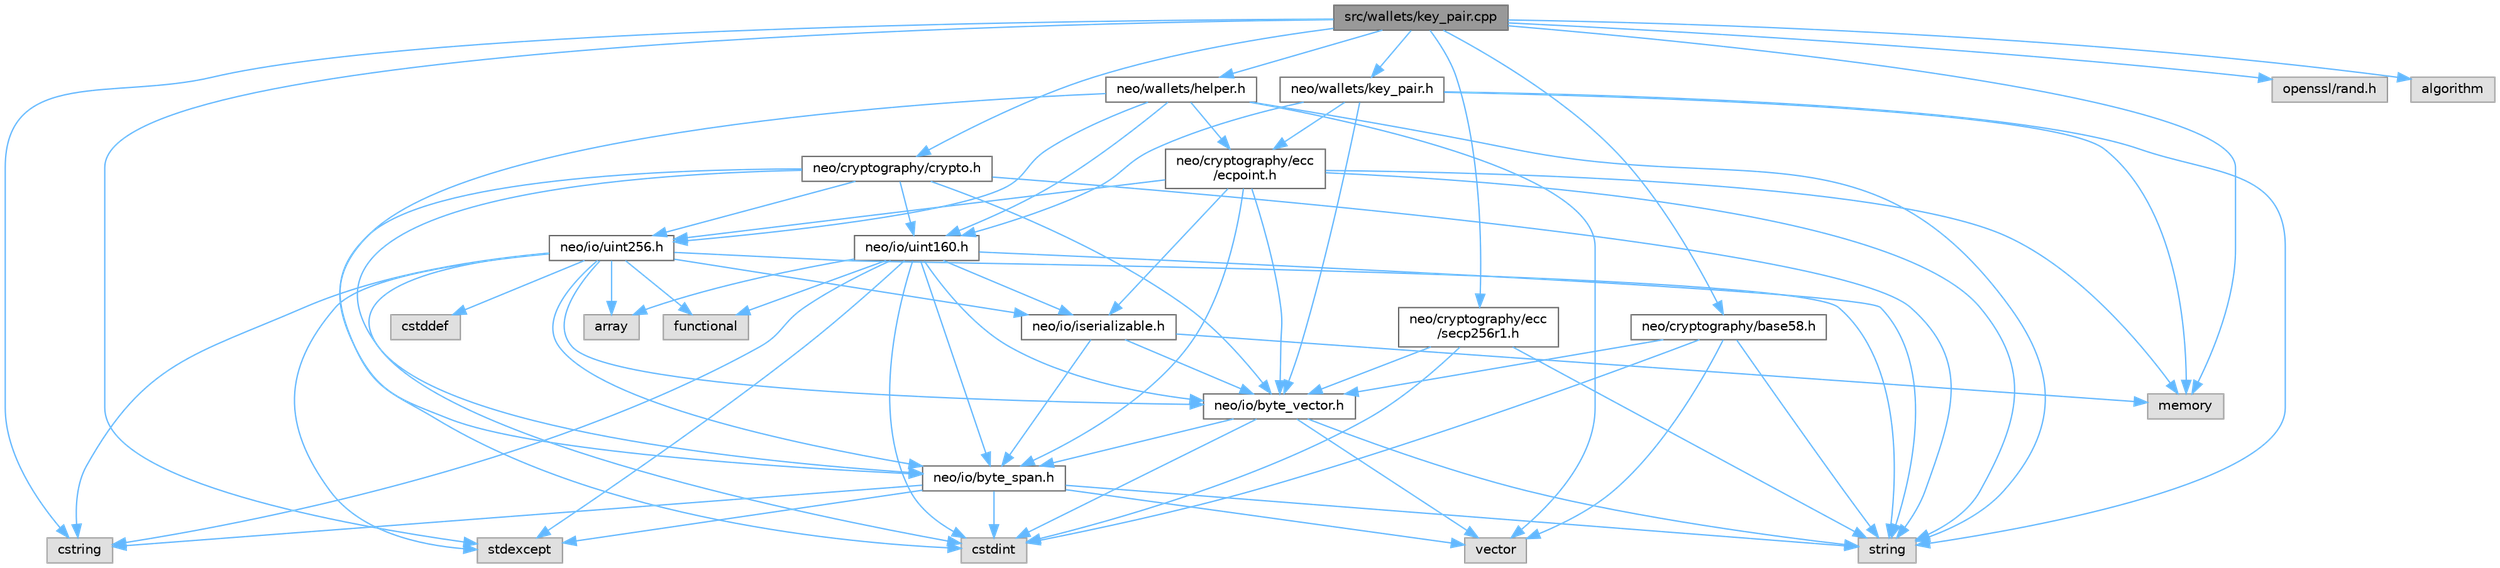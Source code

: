 digraph "src/wallets/key_pair.cpp"
{
 // LATEX_PDF_SIZE
  bgcolor="transparent";
  edge [fontname=Helvetica,fontsize=10,labelfontname=Helvetica,labelfontsize=10];
  node [fontname=Helvetica,fontsize=10,shape=box,height=0.2,width=0.4];
  Node1 [id="Node000001",label="src/wallets/key_pair.cpp",height=0.2,width=0.4,color="gray40", fillcolor="grey60", style="filled", fontcolor="black",tooltip=" "];
  Node1 -> Node2 [id="edge72_Node000001_Node000002",color="steelblue1",style="solid",tooltip=" "];
  Node2 [id="Node000002",label="neo/cryptography/base58.h",height=0.2,width=0.4,color="grey40", fillcolor="white", style="filled",URL="$base58_8h.html",tooltip=" "];
  Node2 -> Node3 [id="edge73_Node000002_Node000003",color="steelblue1",style="solid",tooltip=" "];
  Node3 [id="Node000003",label="neo/io/byte_vector.h",height=0.2,width=0.4,color="grey40", fillcolor="white", style="filled",URL="$io_2byte__vector_8h.html",tooltip=" "];
  Node3 -> Node4 [id="edge74_Node000003_Node000004",color="steelblue1",style="solid",tooltip=" "];
  Node4 [id="Node000004",label="neo/io/byte_span.h",height=0.2,width=0.4,color="grey40", fillcolor="white", style="filled",URL="$io_2byte__span_8h.html",tooltip=" "];
  Node4 -> Node5 [id="edge75_Node000004_Node000005",color="steelblue1",style="solid",tooltip=" "];
  Node5 [id="Node000005",label="cstdint",height=0.2,width=0.4,color="grey60", fillcolor="#E0E0E0", style="filled",tooltip=" "];
  Node4 -> Node6 [id="edge76_Node000004_Node000006",color="steelblue1",style="solid",tooltip=" "];
  Node6 [id="Node000006",label="cstring",height=0.2,width=0.4,color="grey60", fillcolor="#E0E0E0", style="filled",tooltip=" "];
  Node4 -> Node7 [id="edge77_Node000004_Node000007",color="steelblue1",style="solid",tooltip=" "];
  Node7 [id="Node000007",label="stdexcept",height=0.2,width=0.4,color="grey60", fillcolor="#E0E0E0", style="filled",tooltip=" "];
  Node4 -> Node8 [id="edge78_Node000004_Node000008",color="steelblue1",style="solid",tooltip=" "];
  Node8 [id="Node000008",label="string",height=0.2,width=0.4,color="grey60", fillcolor="#E0E0E0", style="filled",tooltip=" "];
  Node4 -> Node9 [id="edge79_Node000004_Node000009",color="steelblue1",style="solid",tooltip=" "];
  Node9 [id="Node000009",label="vector",height=0.2,width=0.4,color="grey60", fillcolor="#E0E0E0", style="filled",tooltip=" "];
  Node3 -> Node5 [id="edge80_Node000003_Node000005",color="steelblue1",style="solid",tooltip=" "];
  Node3 -> Node8 [id="edge81_Node000003_Node000008",color="steelblue1",style="solid",tooltip=" "];
  Node3 -> Node9 [id="edge82_Node000003_Node000009",color="steelblue1",style="solid",tooltip=" "];
  Node2 -> Node5 [id="edge83_Node000002_Node000005",color="steelblue1",style="solid",tooltip=" "];
  Node2 -> Node8 [id="edge84_Node000002_Node000008",color="steelblue1",style="solid",tooltip=" "];
  Node2 -> Node9 [id="edge85_Node000002_Node000009",color="steelblue1",style="solid",tooltip=" "];
  Node1 -> Node10 [id="edge86_Node000001_Node000010",color="steelblue1",style="solid",tooltip=" "];
  Node10 [id="Node000010",label="neo/cryptography/crypto.h",height=0.2,width=0.4,color="grey40", fillcolor="white", style="filled",URL="$crypto_8h.html",tooltip=" "];
  Node10 -> Node4 [id="edge87_Node000010_Node000004",color="steelblue1",style="solid",tooltip=" "];
  Node10 -> Node3 [id="edge88_Node000010_Node000003",color="steelblue1",style="solid",tooltip=" "];
  Node10 -> Node11 [id="edge89_Node000010_Node000011",color="steelblue1",style="solid",tooltip=" "];
  Node11 [id="Node000011",label="neo/io/uint160.h",height=0.2,width=0.4,color="grey40", fillcolor="white", style="filled",URL="$uint160_8h.html",tooltip=" "];
  Node11 -> Node4 [id="edge90_Node000011_Node000004",color="steelblue1",style="solid",tooltip=" "];
  Node11 -> Node3 [id="edge91_Node000011_Node000003",color="steelblue1",style="solid",tooltip=" "];
  Node11 -> Node12 [id="edge92_Node000011_Node000012",color="steelblue1",style="solid",tooltip=" "];
  Node12 [id="Node000012",label="neo/io/iserializable.h",height=0.2,width=0.4,color="grey40", fillcolor="white", style="filled",URL="$iserializable_8h.html",tooltip=" "];
  Node12 -> Node4 [id="edge93_Node000012_Node000004",color="steelblue1",style="solid",tooltip=" "];
  Node12 -> Node3 [id="edge94_Node000012_Node000003",color="steelblue1",style="solid",tooltip=" "];
  Node12 -> Node13 [id="edge95_Node000012_Node000013",color="steelblue1",style="solid",tooltip=" "];
  Node13 [id="Node000013",label="memory",height=0.2,width=0.4,color="grey60", fillcolor="#E0E0E0", style="filled",tooltip=" "];
  Node11 -> Node14 [id="edge96_Node000011_Node000014",color="steelblue1",style="solid",tooltip=" "];
  Node14 [id="Node000014",label="array",height=0.2,width=0.4,color="grey60", fillcolor="#E0E0E0", style="filled",tooltip=" "];
  Node11 -> Node5 [id="edge97_Node000011_Node000005",color="steelblue1",style="solid",tooltip=" "];
  Node11 -> Node6 [id="edge98_Node000011_Node000006",color="steelblue1",style="solid",tooltip=" "];
  Node11 -> Node15 [id="edge99_Node000011_Node000015",color="steelblue1",style="solid",tooltip=" "];
  Node15 [id="Node000015",label="functional",height=0.2,width=0.4,color="grey60", fillcolor="#E0E0E0", style="filled",tooltip=" "];
  Node11 -> Node7 [id="edge100_Node000011_Node000007",color="steelblue1",style="solid",tooltip=" "];
  Node11 -> Node8 [id="edge101_Node000011_Node000008",color="steelblue1",style="solid",tooltip=" "];
  Node10 -> Node16 [id="edge102_Node000010_Node000016",color="steelblue1",style="solid",tooltip=" "];
  Node16 [id="Node000016",label="neo/io/uint256.h",height=0.2,width=0.4,color="grey40", fillcolor="white", style="filled",URL="$uint256_8h.html",tooltip=" "];
  Node16 -> Node4 [id="edge103_Node000016_Node000004",color="steelblue1",style="solid",tooltip=" "];
  Node16 -> Node3 [id="edge104_Node000016_Node000003",color="steelblue1",style="solid",tooltip=" "];
  Node16 -> Node12 [id="edge105_Node000016_Node000012",color="steelblue1",style="solid",tooltip=" "];
  Node16 -> Node14 [id="edge106_Node000016_Node000014",color="steelblue1",style="solid",tooltip=" "];
  Node16 -> Node17 [id="edge107_Node000016_Node000017",color="steelblue1",style="solid",tooltip=" "];
  Node17 [id="Node000017",label="cstddef",height=0.2,width=0.4,color="grey60", fillcolor="#E0E0E0", style="filled",tooltip=" "];
  Node16 -> Node5 [id="edge108_Node000016_Node000005",color="steelblue1",style="solid",tooltip=" "];
  Node16 -> Node6 [id="edge109_Node000016_Node000006",color="steelblue1",style="solid",tooltip=" "];
  Node16 -> Node15 [id="edge110_Node000016_Node000015",color="steelblue1",style="solid",tooltip=" "];
  Node16 -> Node7 [id="edge111_Node000016_Node000007",color="steelblue1",style="solid",tooltip=" "];
  Node16 -> Node8 [id="edge112_Node000016_Node000008",color="steelblue1",style="solid",tooltip=" "];
  Node10 -> Node5 [id="edge113_Node000010_Node000005",color="steelblue1",style="solid",tooltip=" "];
  Node10 -> Node8 [id="edge114_Node000010_Node000008",color="steelblue1",style="solid",tooltip=" "];
  Node1 -> Node18 [id="edge115_Node000001_Node000018",color="steelblue1",style="solid",tooltip=" "];
  Node18 [id="Node000018",label="neo/cryptography/ecc\l/secp256r1.h",height=0.2,width=0.4,color="grey40", fillcolor="white", style="filled",URL="$secp256r1_8h.html",tooltip=" "];
  Node18 -> Node3 [id="edge116_Node000018_Node000003",color="steelblue1",style="solid",tooltip=" "];
  Node18 -> Node5 [id="edge117_Node000018_Node000005",color="steelblue1",style="solid",tooltip=" "];
  Node18 -> Node8 [id="edge118_Node000018_Node000008",color="steelblue1",style="solid",tooltip=" "];
  Node1 -> Node19 [id="edge119_Node000001_Node000019",color="steelblue1",style="solid",tooltip=" "];
  Node19 [id="Node000019",label="neo/wallets/helper.h",height=0.2,width=0.4,color="grey40", fillcolor="white", style="filled",URL="$helper_8h.html",tooltip=" "];
  Node19 -> Node20 [id="edge120_Node000019_Node000020",color="steelblue1",style="solid",tooltip=" "];
  Node20 [id="Node000020",label="neo/cryptography/ecc\l/ecpoint.h",height=0.2,width=0.4,color="grey40", fillcolor="white", style="filled",URL="$ecpoint_8h.html",tooltip=" "];
  Node20 -> Node4 [id="edge121_Node000020_Node000004",color="steelblue1",style="solid",tooltip=" "];
  Node20 -> Node3 [id="edge122_Node000020_Node000003",color="steelblue1",style="solid",tooltip=" "];
  Node20 -> Node12 [id="edge123_Node000020_Node000012",color="steelblue1",style="solid",tooltip=" "];
  Node20 -> Node16 [id="edge124_Node000020_Node000016",color="steelblue1",style="solid",tooltip=" "];
  Node20 -> Node13 [id="edge125_Node000020_Node000013",color="steelblue1",style="solid",tooltip=" "];
  Node20 -> Node8 [id="edge126_Node000020_Node000008",color="steelblue1",style="solid",tooltip=" "];
  Node19 -> Node4 [id="edge127_Node000019_Node000004",color="steelblue1",style="solid",tooltip=" "];
  Node19 -> Node11 [id="edge128_Node000019_Node000011",color="steelblue1",style="solid",tooltip=" "];
  Node19 -> Node16 [id="edge129_Node000019_Node000016",color="steelblue1",style="solid",tooltip=" "];
  Node19 -> Node8 [id="edge130_Node000019_Node000008",color="steelblue1",style="solid",tooltip=" "];
  Node19 -> Node9 [id="edge131_Node000019_Node000009",color="steelblue1",style="solid",tooltip=" "];
  Node1 -> Node21 [id="edge132_Node000001_Node000021",color="steelblue1",style="solid",tooltip=" "];
  Node21 [id="Node000021",label="neo/wallets/key_pair.h",height=0.2,width=0.4,color="grey40", fillcolor="white", style="filled",URL="$wallets_2key__pair_8h.html",tooltip=" "];
  Node21 -> Node20 [id="edge133_Node000021_Node000020",color="steelblue1",style="solid",tooltip=" "];
  Node21 -> Node3 [id="edge134_Node000021_Node000003",color="steelblue1",style="solid",tooltip=" "];
  Node21 -> Node11 [id="edge135_Node000021_Node000011",color="steelblue1",style="solid",tooltip=" "];
  Node21 -> Node13 [id="edge136_Node000021_Node000013",color="steelblue1",style="solid",tooltip=" "];
  Node21 -> Node8 [id="edge137_Node000021_Node000008",color="steelblue1",style="solid",tooltip=" "];
  Node1 -> Node22 [id="edge138_Node000001_Node000022",color="steelblue1",style="solid",tooltip=" "];
  Node22 [id="Node000022",label="openssl/rand.h",height=0.2,width=0.4,color="grey60", fillcolor="#E0E0E0", style="filled",tooltip=" "];
  Node1 -> Node23 [id="edge139_Node000001_Node000023",color="steelblue1",style="solid",tooltip=" "];
  Node23 [id="Node000023",label="algorithm",height=0.2,width=0.4,color="grey60", fillcolor="#E0E0E0", style="filled",tooltip=" "];
  Node1 -> Node6 [id="edge140_Node000001_Node000006",color="steelblue1",style="solid",tooltip=" "];
  Node1 -> Node13 [id="edge141_Node000001_Node000013",color="steelblue1",style="solid",tooltip=" "];
  Node1 -> Node7 [id="edge142_Node000001_Node000007",color="steelblue1",style="solid",tooltip=" "];
}
